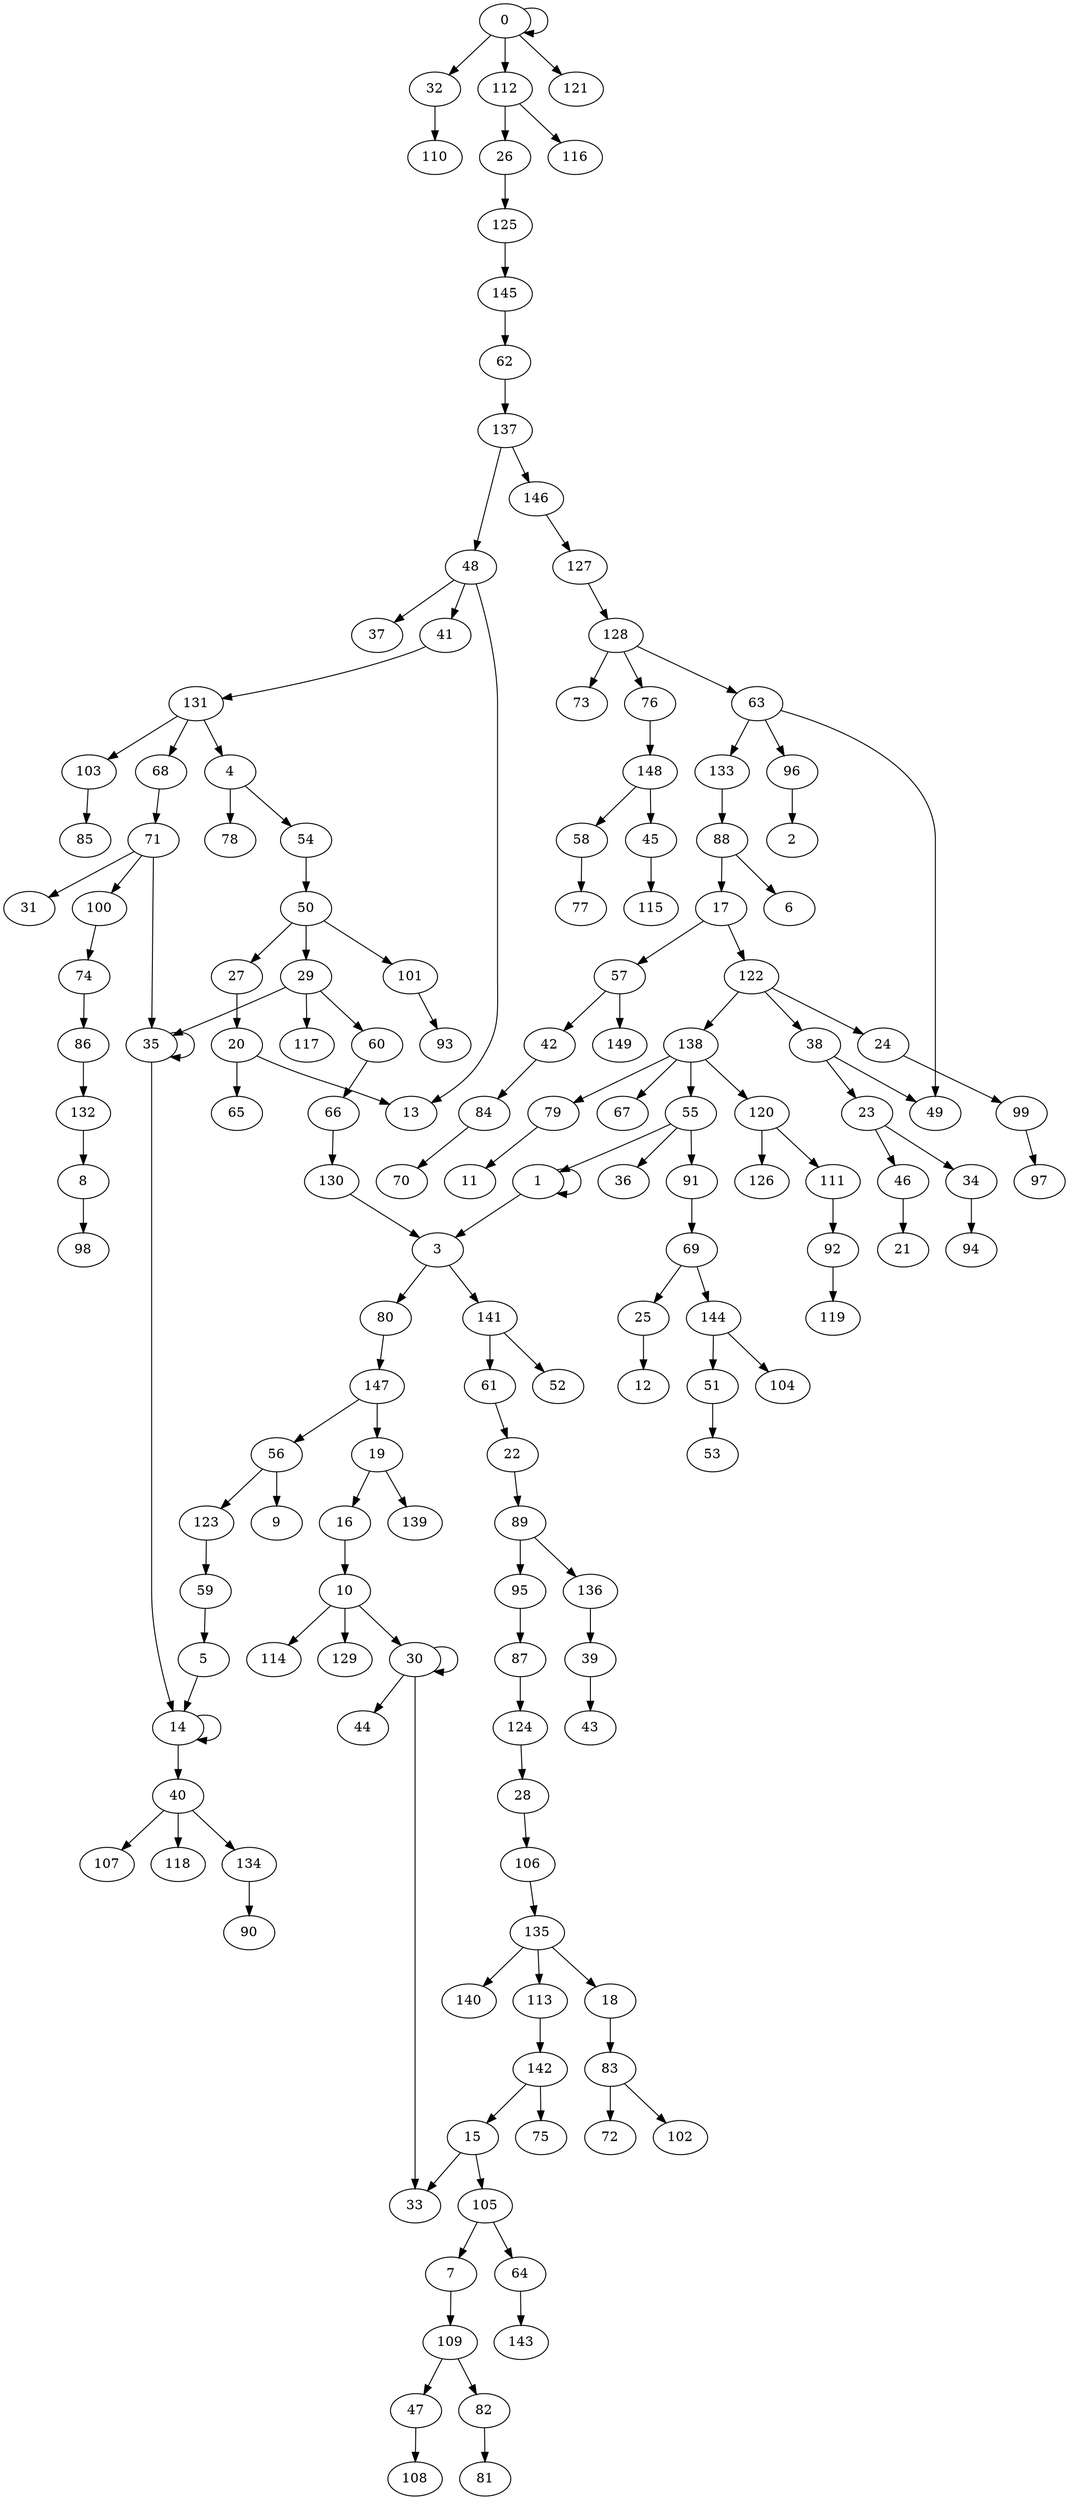 digraph {
	graph [bb="0,0,1136,2628"];
	node [label="\N"];
	0	[height=0.5,
		pos="513,2610",
		width=0.75];
	0 -> 0	[pos="e,532.9,2597.6 532.9,2622.4 545.69,2625.7 558,2621.5 558,2610 558,2601.6 551.5,2597.1 543.04,2596.6"];
	32	[height=0.5,
		pos="441,2538",
		width=0.75];
	0 -> 32	[pos="e,455.8,2553.4 498.43,2594.8 488.25,2584.9 474.48,2571.5 462.97,2560.4"];
	112	[height=0.5,
		pos="513,2538",
		width=0.75];
	0 -> 112	[pos="e,513,2556.1 513,2591.7 513,2584 513,2574.7 513,2566.1"];
	121	[height=0.5,
		pos="585,2538",
		width=0.75];
	0 -> 121	[pos="e,570.2,2553.4 527.57,2594.8 537.75,2584.9 551.52,2571.5 563.03,2560.4"];
	1	[height=0.5,
		pos="587,1386",
		width=0.75];
	1 -> 1	[pos="e,606.9,1373.6 606.9,1398.4 619.69,1401.7 632,1397.5 632,1386 632,1377.6 625.5,1373.1 617.04,1372.6"];
	3	[height=0.5,
		pos="410,1314",
		width=0.75];
	1 -> 3	[pos="e,433.68,1323.2 565.81,1374.6 560.98,1372.4 555.84,1370 551,1368 514.59,1352.6 472.01,1336.9 443.25,1326.6"];
	2	[height=0.5,
		pos="801,1746",
		width=0.75];
	80	[height=0.5,
		pos="371,1242",
		width=0.75];
	3 -> 80	[pos="e,380,1259.1 400.95,1296.8 396.18,1288.2 390.22,1277.5 384.87,1267.9"];
	141	[height=0.5,
		pos="448,1242",
		width=0.75];
	3 -> 141	[pos="e,439.23,1259.1 418.81,1296.8 423.42,1288.3 429.16,1277.7 434.32,1268.2"];
	4	[height=0.5,
		pos="230,1818",
		width=0.75];
	54	[height=0.5,
		pos="303,1746",
		width=0.75];
	4 -> 54	[pos="e,288.25,1761.1 244.77,1802.8 255.16,1792.9 269.24,1779.4 280.96,1768.1"];
	78	[height=0.5,
		pos="230,1746",
		width=0.75];
	4 -> 78	[pos="e,230,1764.1 230,1799.7 230,1792 230,1782.7 230,1774.1"];
	5	[height=0.5,
		pos="344,882",
		width=0.75];
	14	[height=0.5,
		pos="235,810",
		width=0.75];
	5 -> 14	[pos="e,253.77,823.05 325.01,868.81 307.66,857.67 281.81,841.06 262.26,828.5"];
	6	[height=0.5,
		pos="797,1674",
		width=0.75];
	7	[height=0.5,
		pos="192,234",
		width=0.75];
	109	[height=0.5,
		pos="192,162",
		width=0.75];
	7 -> 109	[pos="e,192,180.1 192,215.7 192,207.98 192,198.71 192,190.11"];
	8	[height=0.5,
		pos="73,1386",
		width=0.75];
	98	[height=0.5,
		pos="73,1314",
		width=0.75];
	8 -> 98	[pos="e,73,1332.1 73,1367.7 73,1360 73,1350.7 73,1342.1"];
	9	[height=0.5,
		pos="416,1026",
		width=0.75];
	10	[height=0.5,
		pos="200,954",
		width=0.75];
	30	[height=0.5,
		pos="72,882",
		width=0.75];
	10 -> 30	[pos="e,92.187,894.04 179.72,941.91 158.56,930.34 125.19,912.09 101.2,898.97"];
	114	[height=0.5,
		pos="272,882",
		width=0.75];
	10 -> 114	[pos="e,257.2,897.38 214.57,938.83 224.75,928.94 238.52,915.55 250.03,904.36"];
	129	[height=0.5,
		pos="200,882",
		width=0.75];
	10 -> 129	[pos="e,200,900.1 200,935.7 200,927.98 200,918.71 200,910.11"];
	11	[height=0.5,
		pos="515,1386",
		width=0.75];
	12	[height=0.5,
		pos="713,1170",
		width=0.75];
	13	[height=0.5,
		pos="453,1458",
		width=0.75];
	14 -> 14	[pos="e,254.9,797.57 254.9,822.43 267.69,825.68 280,821.53 280,810 280,801.62 273.5,797.14 265.04,796.56"];
	40	[height=0.5,
		pos="235,738",
		width=0.75];
	14 -> 40	[pos="e,235,756.1 235,791.7 235,783.98 235,774.71 235,766.11"];
	15	[height=0.5,
		pos="228,378",
		width=0.75];
	33	[height=0.5,
		pos="111,306",
		width=0.75];
	15 -> 33	[pos="e,130.65,318.75 208.42,365.28 189.52,353.98 160.71,336.74 139.31,323.94"];
	105	[height=0.5,
		pos="228,306",
		width=0.75];
	15 -> 105	[pos="e,228,324.1 228,359.7 228,351.98 228,342.71 228,334.11"];
	16	[height=0.5,
		pos="200,1026",
		width=0.75];
	16 -> 10	[pos="e,200,972.1 200,1007.7 200,999.98 200,990.71 200,982.11"];
	17	[height=0.5,
		pos="725,1674",
		width=0.75];
	57	[height=0.5,
		pos="670,1602",
		width=0.75];
	17 -> 57	[pos="e,681.91,1618.2 713.07,1657.8 705.79,1648.5 696.34,1636.5 688.15,1626.1"];
	122	[height=0.5,
		pos="839,1602",
		width=0.75];
	17 -> 122	[pos="e,819.57,1614.9 744.34,1661.1 762.6,1649.9 790.19,1633 810.89,1620.3"];
	18	[height=0.5,
		pos="412,522",
		width=0.75];
	83	[height=0.5,
		pos="412,450",
		width=0.75];
	18 -> 83	[pos="e,412,468.1 412,503.7 412,495.98 412,486.71 412,478.11"];
	19	[height=0.5,
		pos="272,1098",
		width=0.75];
	19 -> 16	[pos="e,214.8,1041.4 257.43,1082.8 247.25,1072.9 233.48,1059.5 221.97,1048.4"];
	139	[height=0.5,
		pos="272,1026",
		width=0.75];
	19 -> 139	[pos="e,272,1044.1 272,1079.7 272,1072 272,1062.7 272,1054.1"];
	20	[height=0.5,
		pos="235,1530",
		width=0.75];
	20 -> 13	[pos="e,430.27,1468.1 256.04,1518.3 260.89,1516 266.06,1513.8 271,1512 330.16,1490.5 348.03,1495.2 408,1476 412.12,1474.7 416.41,1473.2 \
420.64,1471.7"];
	65	[height=0.5,
		pos="235,1458",
		width=0.75];
	20 -> 65	[pos="e,235,1476.1 235,1511.7 235,1504 235,1494.7 235,1486.1"];
	21	[height=0.5,
		pos="965,1314",
		width=0.75];
	22	[height=0.5,
		pos="452,1098",
		width=0.75];
	89	[height=0.5,
		pos="488,1026",
		width=0.75];
	22 -> 89	[pos="e,479.7,1043.1 460.35,1080.8 464.71,1072.3 470.15,1061.7 475.04,1052.2"];
	23	[height=0.5,
		pos="929,1458",
		width=0.75];
	34	[height=0.5,
		pos="1037,1386",
		width=0.75];
	23 -> 34	[pos="e,1018.4,1399.1 947.81,1444.8 965,1433.7 990.62,1417.1 1010,1404.5"];
	46	[height=0.5,
		pos="965,1386",
		width=0.75];
	23 -> 46	[pos="e,956.7,1403.1 937.35,1440.8 941.71,1432.3 947.15,1421.7 952.04,1412.2"];
	24	[height=0.5,
		pos="1001,1530",
		width=0.75];
	99	[height=0.5,
		pos="1001,1458",
		width=0.75];
	24 -> 99	[pos="e,1001,1476.1 1001,1511.7 1001,1504 1001,1494.7 1001,1486.1"];
	25	[height=0.5,
		pos="713,1242",
		width=0.75];
	25 -> 12	[pos="e,713,1188.1 713,1223.7 713,1216 713,1206.7 713,1198.1"];
	26	[height=0.5,
		pos="513,2466",
		width=0.75];
	125	[height=0.5,
		pos="513,2394",
		width=0.75];
	26 -> 125	[pos="e,513,2412.1 513,2447.7 513,2440 513,2430.7 513,2422.1"];
	27	[height=0.5,
		pos="235,1602",
		width=0.75];
	27 -> 20	[pos="e,235,1548.1 235,1583.7 235,1576 235,1566.7 235,1558.1"];
	28	[height=0.5,
		pos="393,738",
		width=0.75];
	106	[height=0.5,
		pos="384,666",
		width=0.75];
	28 -> 106	[pos="e,386.22,684.28 390.82,720.05 389.83,712.35 388.63,703.03 387.52,694.36"];
	29	[height=0.5,
		pos="307,1602",
		width=0.75];
	35	[height=0.5,
		pos="145,1530",
		width=0.75];
	29 -> 35	[pos="e,167.43,1540.1 285.75,1590.8 280.92,1588.5 275.8,1586.1 271,1584 239.24,1569.8 202.55,1554.5 176.99,1544"];
	60	[height=0.5,
		pos="379,1530",
		width=0.75];
	29 -> 60	[pos="e,364.2,1545.4 321.57,1586.8 331.75,1576.9 345.52,1563.5 357.03,1552.4"];
	117	[height=0.5,
		pos="307,1530",
		width=0.75];
	29 -> 117	[pos="e,307,1548.1 307,1583.7 307,1576 307,1566.7 307,1558.1"];
	30 -> 30	[pos="e,91.895,869.57 91.895,894.43 104.69,897.68 117,893.53 117,882 117,873.62 110.5,869.14 102.04,868.56"];
	30 -> 33	[pos="e,103.29,323.64 72,863.95 72,837.29 72,784.11 72,739 72,739 72,739 72,449 72,407.33 87.808,361.16 99.295,333.11"];
	44	[height=0.5,
		pos="127,810",
		width=0.75];
	30 -> 44	[pos="e,115.09,826.16 83.934,865.81 91.214,856.55 100.66,844.52 108.85,834.09"];
	31	[height=0.5,
		pos="27,1674",
		width=0.75];
	110	[height=0.5,
		pos="441,2466",
		width=0.75];
	32 -> 110	[pos="e,441,2484.1 441,2519.7 441,2512 441,2502.7 441,2494.1"];
	94	[height=0.5,
		pos="1037,1314",
		width=0.75];
	34 -> 94	[pos="e,1037,1332.1 1037,1367.7 1037,1360 1037,1350.7 1037,1342.1"];
	35 -> 14	[pos="e,213.65,821.47 145,1512 145,1485.3 145,1432.1 145,1387 145,1387 145,1387 145,953 145,912.55 142.18,898.05 164,864 174.04,848.34 \
190.43,835.65 204.94,826.62"];
	35 -> 35	[pos="e,164.9,1517.6 164.9,1542.4 177.69,1545.7 190,1541.5 190,1530 190,1521.6 183.5,1517.1 175.04,1516.6"];
	36	[height=0.5,
		pos="677,1386",
		width=0.75];
	37	[height=0.5,
		pos="379,1962",
		width=0.75];
	38	[height=0.5,
		pos="929,1530",
		width=0.75];
	38 -> 23	[pos="e,929,1476.1 929,1511.7 929,1504 929,1494.7 929,1486.1"];
	49	[height=0.5,
		pos="1073,1458",
		width=0.75];
	38 -> 49	[pos="e,1051.7,1469.4 950.25,1518.7 974.6,1506.8 1014.7,1487.3 1042.4,1473.9"];
	39	[height=0.5,
		pos="488,882",
		width=0.75];
	43	[height=0.5,
		pos="488,810",
		width=0.75];
	39 -> 43	[pos="e,488,828.1 488,863.7 488,855.98 488,846.71 488,838.11"];
	107	[height=0.5,
		pos="307,666",
		width=0.75];
	40 -> 107	[pos="e,292.2,681.38 249.57,722.83 259.75,712.94 273.52,699.55 285.03,688.36"];
	118	[height=0.5,
		pos="163,666",
		width=0.75];
	40 -> 118	[pos="e,177.8,681.38 220.43,722.83 210.25,712.94 196.48,699.55 184.97,688.36"];
	134	[height=0.5,
		pos="235,666",
		width=0.75];
	40 -> 134	[pos="e,235,684.1 235,719.7 235,711.98 235,702.71 235,694.11"];
	41	[height=0.5,
		pos="451,1962",
		width=0.75];
	131	[height=0.5,
		pos="194,1890",
		width=0.75];
	41 -> 131	[pos="e,220.02,1895.4 430.37,1950.4 425.41,1948.1 420.09,1945.8 415,1944 351.43,1921.6 274.3,1905.5 230.01,1897.3"];
	42	[height=0.5,
		pos="586,1530",
		width=0.75];
	84	[height=0.5,
		pos="529,1458",
		width=0.75];
	42 -> 84	[pos="e,541.34,1474.2 573.63,1513.8 566.09,1504.5 556.3,1492.5 547.81,1482.1"];
	45	[height=0.5,
		pos="651,1746",
		width=0.75];
	115	[height=0.5,
		pos="651,1674",
		width=0.75];
	45 -> 115	[pos="e,651,1692.1 651,1727.7 651,1720 651,1710.7 651,1702.1"];
	46 -> 21	[pos="e,965,1332.1 965,1367.7 965,1360 965,1350.7 965,1342.1"];
	47	[height=0.5,
		pos="156,90",
		width=0.75];
	108	[height=0.5,
		pos="156,18",
		width=0.75];
	47 -> 108	[pos="e,156,36.104 156,71.697 156,63.983 156,54.712 156,46.112"];
	48	[height=0.5,
		pos="478,2034",
		width=0.75];
	48 -> 13	[pos="e,465.01,1474.4 483.53,2016.2 491.69,1989.8 506,1937 506,1891 506,1891 506,1891 506,1601 506,1560.6 502.39,1549.4 487,1512 482.82,\
1501.8 476.68,1491.5 470.77,1482.7"];
	48 -> 37	[pos="e,397.04,1975.8 459.84,2020.2 444.63,2009.4 422.71,1993.9 405.53,1981.8"];
	48 -> 41	[pos="e,457.54,1980 471.6,2016.4 468.49,2008.3 464.67,1998.4 461.17,1989.4"];
	50	[height=0.5,
		pos="303,1674",
		width=0.75];
	50 -> 27	[pos="e,249.07,1617.5 288.91,1658.5 279.43,1648.7 266.76,1635.7 256.08,1624.7"];
	50 -> 29	[pos="e,306.02,1620.1 303.99,1655.7 304.43,1648 304.96,1638.7 305.45,1630.1"];
	101	[height=0.5,
		pos="415,1602",
		width=0.75];
	50 -> 101	[pos="e,395.91,1614.9 322,1661.1 339.94,1649.9 367.05,1633 387.38,1620.3"];
	51	[height=0.5,
		pos="785,1170",
		width=0.75];
	53	[height=0.5,
		pos="785,1098",
		width=0.75];
	51 -> 53	[pos="e,785,1116.1 785,1151.7 785,1144 785,1134.7 785,1126.1"];
	52	[height=0.5,
		pos="520,1170",
		width=0.75];
	54 -> 50	[pos="e,303,1692.1 303,1727.7 303,1720 303,1710.7 303,1702.1"];
	55	[height=0.5,
		pos="748,1458",
		width=0.75];
	55 -> 1	[pos="e,609.7,1396.3 726.75,1446.8 721.91,1444.5 716.79,1442.1 712,1440 680.66,1426 644.52,1410.7 619.18,1400.2"];
	55 -> 36	[pos="e,691.69,1401.5 733.29,1442.5 723.39,1432.7 710.16,1419.7 699.01,1408.7"];
	91	[height=0.5,
		pos="749,1386",
		width=0.75];
	55 -> 91	[pos="e,748.76,1404.1 748.25,1439.7 748.36,1432 748.49,1422.7 748.61,1414.1"];
	56	[height=0.5,
		pos="362,1098",
		width=0.75];
	56 -> 9	[pos="e,404.05,1042.5 373.98,1081.5 380.98,1072.4 389.94,1060.8 397.79,1050.6"];
	123	[height=0.5,
		pos="344,1026",
		width=0.75];
	56 -> 123	[pos="e,348.32,1043.8 357.64,1080.1 355.61,1072.1 353.14,1062.5 350.86,1053.7"];
	57 -> 42	[pos="e,602.15,1544.5 653.8,1587.5 641.37,1577.1 624.01,1562.7 609.97,1551"];
	149	[height=0.5,
		pos="670,1530",
		width=0.75];
	57 -> 149	[pos="e,670,1548.1 670,1583.7 670,1576 670,1566.7 670,1558.1"];
	58	[height=0.5,
		pos="579,1746",
		width=0.75];
	77	[height=0.5,
		pos="579,1674",
		width=0.75];
	58 -> 77	[pos="e,579,1692.1 579,1727.7 579,1720 579,1710.7 579,1702.1"];
	59	[height=0.5,
		pos="344,954",
		width=0.75];
	59 -> 5	[pos="e,344,900.1 344,935.7 344,927.98 344,918.71 344,910.11"];
	66	[height=0.5,
		pos="372,1458",
		width=0.75];
	60 -> 66	[pos="e,373.71,1476.1 377.27,1511.7 376.5,1504 375.57,1494.7 374.71,1486.1"];
	61	[height=0.5,
		pos="448,1170",
		width=0.75];
	61 -> 22	[pos="e,451.02,1116.1 448.99,1151.7 449.43,1144 449.96,1134.7 450.45,1126.1"];
	62	[height=0.5,
		pos="513,2250",
		width=0.75];
	137	[height=0.5,
		pos="513,2178",
		width=0.75];
	62 -> 137	[pos="e,513,2196.1 513,2231.7 513,2224 513,2214.7 513,2206.1"];
	63	[height=0.5,
		pos="765,1890",
		width=0.75];
	63 -> 49	[pos="e,1071.2,1476 792.06,1888.5 865.66,1885.7 1064,1866.8 1064,1747 1064,1747 1064,1747 1064,1601 1064,1560.9 1067.6,1514.6 1070.3,1486"];
	96	[height=0.5,
		pos="801,1818",
		width=0.75];
	63 -> 96	[pos="e,792.7,1835.1 773.35,1872.8 777.71,1864.3 783.15,1853.7 788.04,1844.2"];
	133	[height=0.5,
		pos="729,1818",
		width=0.75];
	63 -> 133	[pos="e,737.3,1835.1 756.65,1872.8 752.29,1864.3 746.85,1853.7 741.96,1844.2"];
	64	[height=0.5,
		pos="264,234",
		width=0.75];
	143	[height=0.5,
		pos="264,162",
		width=0.75];
	64 -> 143	[pos="e,264,180.1 264,215.7 264,207.98 264,198.71 264,190.11"];
	130	[height=0.5,
		pos="371,1386",
		width=0.75];
	66 -> 130	[pos="e,371.24,1404.1 371.75,1439.7 371.64,1432 371.51,1422.7 371.39,1414.1"];
	67	[height=0.5,
		pos="676,1458",
		width=0.75];
	68	[height=0.5,
		pos="157,1818",
		width=0.75];
	71	[height=0.5,
		pos="154,1746",
		width=0.75];
	68 -> 71	[pos="e,154.73,1764.1 156.26,1799.7 155.93,1792 155.53,1782.7 155.16,1774.1"];
	69	[height=0.5,
		pos="749,1314",
		width=0.75];
	69 -> 25	[pos="e,721.3,1259.1 740.65,1296.8 736.29,1288.3 730.85,1277.7 725.96,1268.2"];
	144	[height=0.5,
		pos="785,1242",
		width=0.75];
	69 -> 144	[pos="e,776.7,1259.1 757.35,1296.8 761.71,1288.3 767.15,1277.7 772.04,1268.2"];
	70	[height=0.5,
		pos="443,1386",
		width=0.75];
	71 -> 31	[pos="e,47.45,1686.3 133.88,1733.9 113.01,1722.4 80.162,1704.3 56.388,1691.2"];
	71 -> 35	[pos="e,145.72,1548.2 153.28,1727.8 151.72,1690.8 148.04,1603.2 146.15,1558.4"];
	100	[height=0.5,
		pos="99,1674",
		width=0.75];
	71 -> 100	[pos="e,110.91,1690.2 142.07,1729.8 134.79,1720.5 125.34,1708.5 117.15,1698.1"];
	72	[height=0.5,
		pos="389,378",
		width=0.75];
	73	[height=0.5,
		pos="576,1890",
		width=0.75];
	74	[height=0.5,
		pos="81,1602",
		width=0.75];
	86	[height=0.5,
		pos="73,1530",
		width=0.75];
	74 -> 86	[pos="e,74.955,1548.1 79.022,1583.7 78.141,1576 77.081,1566.7 76.099,1558.1"];
	75	[height=0.5,
		pos="311,378",
		width=0.75];
	76	[height=0.5,
		pos="648,1890",
		width=0.75];
	148	[height=0.5,
		pos="648,1818",
		width=0.75];
	76 -> 148	[pos="e,648,1836.1 648,1871.7 648,1864 648,1854.7 648,1846.1"];
	79	[height=0.5,
		pos="603,1458",
		width=0.75];
	79 -> 11	[pos="e,531.62,1400.2 586.03,1443.5 572.92,1433.1 554.59,1418.5 539.83,1406.7"];
	147	[height=0.5,
		pos="362,1170",
		width=0.75];
	80 -> 147	[pos="e,364.22,1188.3 368.82,1224.1 367.83,1216.3 366.63,1207 365.52,1198.4"];
	81	[height=0.5,
		pos="228,18",
		width=0.75];
	82	[height=0.5,
		pos="228,90",
		width=0.75];
	82 -> 81	[pos="e,228,36.104 228,71.697 228,63.983 228,54.712 228,46.112"];
	83 -> 72	[pos="e,394.52,395.79 406.43,432.05 403.8,424.06 400.61,414.33 397.67,405.4"];
	102	[height=0.5,
		pos="461,378",
		width=0.75];
	83 -> 102	[pos="e,450.16,394.49 422.87,433.46 429.16,424.49 437.19,413.02 444.26,402.92"];
	84 -> 70	[pos="e,459.53,1400.5 512.42,1443.5 499.69,1433.1 481.91,1418.7 467.54,1407"];
	85	[height=0.5,
		pos="82,1746",
		width=0.75];
	132	[height=0.5,
		pos="73,1458",
		width=0.75];
	86 -> 132	[pos="e,73,1476.1 73,1511.7 73,1504 73,1494.7 73,1486.1"];
	87	[height=0.5,
		pos="416,882",
		width=0.75];
	124	[height=0.5,
		pos="411,810",
		width=0.75];
	87 -> 124	[pos="e,412.22,828.1 414.76,863.7 414.21,855.98 413.55,846.71 412.94,838.11"];
	88	[height=0.5,
		pos="729,1746",
		width=0.75];
	88 -> 6	[pos="e,782.93,1689.5 743.09,1730.5 752.57,1720.7 765.24,1707.7 775.92,1696.7"];
	88 -> 17	[pos="e,725.98,1692.1 728.01,1727.7 727.57,1720 727.04,1710.7 726.55,1702.1"];
	95	[height=0.5,
		pos="416,954",
		width=0.75];
	89 -> 95	[pos="e,430.8,969.38 473.43,1010.8 463.25,1000.9 449.48,987.55 437.97,976.36"];
	136	[height=0.5,
		pos="488,954",
		width=0.75];
	89 -> 136	[pos="e,488,972.1 488,1007.7 488,999.98 488,990.71 488,982.11"];
	90	[height=0.5,
		pos="235,594",
		width=0.75];
	91 -> 69	[pos="e,749,1332.1 749,1367.7 749,1360 749,1350.7 749,1342.1"];
	92	[height=0.5,
		pos="893,1314",
		width=0.75];
	119	[height=0.5,
		pos="893,1242",
		width=0.75];
	92 -> 119	[pos="e,893,1260.1 893,1295.7 893,1288 893,1278.7 893,1270.1"];
	93	[height=0.5,
		pos="451,1530",
		width=0.75];
	95 -> 87	[pos="e,416,900.1 416,935.7 416,927.98 416,918.71 416,910.11"];
	96 -> 2	[pos="e,801,1764.1 801,1799.7 801,1792 801,1782.7 801,1774.1"];
	97	[height=0.5,
		pos="1109,1386",
		width=0.75];
	99 -> 97	[pos="e,1090.4,1399.1 1019.8,1444.8 1037,1433.7 1062.6,1417.1 1082,1404.5"];
	100 -> 74	[pos="e,85.317,1619.8 94.643,1656.1 92.609,1648.1 90.139,1638.5 87.863,1629.7"];
	101 -> 93	[pos="e,442.7,1547.1 423.35,1584.8 427.71,1576.3 433.15,1565.7 438.04,1556.2"];
	103	[height=0.5,
		pos="83,1818",
		width=0.75];
	103 -> 85	[pos="e,82.244,1764.1 82.753,1799.7 82.643,1792 82.51,1782.7 82.387,1774.1"];
	104	[height=0.5,
		pos="857,1170",
		width=0.75];
	105 -> 7	[pos="e,200.3,251.15 219.65,288.76 215.29,280.28 209.85,269.71 204.96,260.2"];
	105 -> 64	[pos="e,255.7,251.15 236.35,288.76 240.71,280.28 246.15,269.71 251.04,260.2"];
	135	[height=0.5,
		pos="343,594",
		width=0.75];
	106 -> 135	[pos="e,352.46,611.15 374.49,648.76 369.47,640.19 363.2,629.49 357.58,619.9"];
	109 -> 47	[pos="e,164.3,107.15 183.65,144.76 179.29,136.28 173.85,125.71 168.96,116.2"];
	109 -> 82	[pos="e,219.7,107.15 200.35,144.76 204.71,136.28 210.15,125.71 215.04,116.2"];
	111	[height=0.5,
		pos="893,1386",
		width=0.75];
	111 -> 92	[pos="e,893,1332.1 893,1367.7 893,1360 893,1350.7 893,1342.1"];
	112 -> 26	[pos="e,513,2484.1 513,2519.7 513,2512 513,2502.7 513,2494.1"];
	116	[height=0.5,
		pos="585,2466",
		width=0.75];
	112 -> 116	[pos="e,570.2,2481.4 527.57,2522.8 537.75,2512.9 551.52,2499.5 563.03,2488.4"];
	113	[height=0.5,
		pos="340,522",
		width=0.75];
	142	[height=0.5,
		pos="311,450",
		width=0.75];
	113 -> 142	[pos="e,317.82,467.47 333.13,504.41 329.73,496.22 325.56,486.14 321.75,476.95"];
	120	[height=0.5,
		pos="821,1458",
		width=0.75];
	120 -> 111	[pos="e,878.2,1401.4 835.57,1442.8 845.75,1432.9 859.52,1419.5 871.03,1408.4"];
	126	[height=0.5,
		pos="821,1386",
		width=0.75];
	120 -> 126	[pos="e,821,1404.1 821,1439.7 821,1432 821,1422.7 821,1414.1"];
	122 -> 24	[pos="e,979.75,1541.2 861.43,1591.9 886.73,1581.6 929.02,1564.1 965,1548 966.8,1547.2 968.64,1546.4 970.5,1545.5"];
	122 -> 38	[pos="e,912.15,1544.1 855.93,1587.8 869.5,1577.3 888.76,1562.3 904.09,1550.4"];
	138	[height=0.5,
		pos="748,1530",
		width=0.75];
	122 -> 138	[pos="e,765.04,1544.1 821.88,1587.8 808.16,1577.3 788.69,1562.3 773.18,1550.4"];
	123 -> 59	[pos="e,344,972.1 344,1007.7 344,999.98 344,990.71 344,982.11"];
	124 -> 28	[pos="e,397.32,755.79 406.64,792.05 404.61,784.14 402.14,774.54 399.86,765.69"];
	145	[height=0.5,
		pos="513,2322",
		width=0.75];
	125 -> 145	[pos="e,513,2340.1 513,2375.7 513,2368 513,2358.7 513,2350.1"];
	127	[height=0.5,
		pos="573,2034",
		width=0.75];
	128	[height=0.5,
		pos="597,1962",
		width=0.75];
	127 -> 128	[pos="e,591.24,1979.8 578.81,2016.1 581.55,2008.1 584.89,1998.3 587.95,1989.4"];
	128 -> 63	[pos="e,742.6,1900.3 619.31,1951.7 648.55,1939.5 700.03,1918.1 733.31,1904.2"];
	128 -> 73	[pos="e,581.04,1907.8 591.92,1944.1 589.52,1936.1 586.6,1926.3 583.92,1917.4"];
	128 -> 76	[pos="e,636.71,1906.5 608.32,1945.5 614.92,1936.4 623.38,1924.8 630.8,1914.6"];
	130 -> 3	[pos="e,401,1331.1 380.05,1368.8 384.82,1360.2 390.78,1349.5 396.13,1339.9"];
	131 -> 4	[pos="e,221.7,1835.1 202.35,1872.8 206.71,1864.3 212.15,1853.7 217.04,1844.2"];
	131 -> 68	[pos="e,165.54,1835.1 185.42,1872.8 180.94,1864.3 175.35,1853.7 170.32,1844.2"];
	131 -> 103	[pos="e,102.2,1831.1 174.92,1877 157.29,1865.8 130.88,1849.2 110.88,1836.6"];
	132 -> 8	[pos="e,73,1404.1 73,1439.7 73,1432 73,1422.7 73,1414.1"];
	133 -> 88	[pos="e,729,1764.1 729,1799.7 729,1792 729,1782.7 729,1774.1"];
	134 -> 90	[pos="e,235,612.1 235,647.7 235,639.98 235,630.71 235,622.11"];
	135 -> 18	[pos="e,397.72,537.49 357.3,578.5 366.92,568.73 379.78,555.69 390.61,544.7"];
	135 -> 113	[pos="e,340.73,540.1 342.26,575.7 341.93,567.98 341.53,558.71 341.16,550.11"];
	140	[height=0.5,
		pos="268,522",
		width=0.75];
	135 -> 140	[pos="e,283.15,537.14 327.82,578.83 317.15,568.87 302.68,555.37 290.65,544.14"];
	136 -> 39	[pos="e,488,900.1 488,935.7 488,927.98 488,918.71 488,910.11"];
	137 -> 48	[pos="e,482.15,2051.8 508.85,2160.2 502.85,2135.8 491.7,2090.6 484.57,2061.7"];
	146	[height=0.5,
		pos="545,2106",
		width=0.75];
	137 -> 146	[pos="e,537.47,2123.5 520.58,2160.4 524.37,2152.1 529.03,2141.9 533.27,2132.7"];
	138 -> 55	[pos="e,748,1476.1 748,1511.7 748,1504 748,1494.7 748,1486.1"];
	138 -> 67	[pos="e,690.8,1473.4 733.43,1514.8 723.25,1504.9 709.48,1491.5 697.97,1480.4"];
	138 -> 79	[pos="e,624.48,1469.4 726.6,1518.7 702.08,1506.8 661.69,1487.3 633.78,1473.9"];
	138 -> 120	[pos="e,806.25,1473.1 762.77,1514.8 773.16,1504.9 787.24,1491.4 798.96,1480.1"];
	141 -> 52	[pos="e,505.2,1185.4 462.57,1226.8 472.75,1216.9 486.52,1203.5 498.03,1192.4"];
	141 -> 61	[pos="e,448,1188.1 448,1223.7 448,1216 448,1206.7 448,1198.1"];
	142 -> 15	[pos="e,244.08,392.56 294.6,435.17 282.36,424.85 265.45,410.58 251.73,399.01"];
	142 -> 75	[pos="e,311,396.1 311,431.7 311,423.98 311,414.71 311,406.11"];
	144 -> 51	[pos="e,785,1188.1 785,1223.7 785,1216 785,1206.7 785,1198.1"];
	144 -> 104	[pos="e,842.2,1185.4 799.57,1226.8 809.75,1216.9 823.52,1203.5 835.03,1192.4"];
	145 -> 62	[pos="e,513,2268.1 513,2303.7 513,2296 513,2286.7 513,2278.1"];
	146 -> 127	[pos="e,566.41,2051.5 551.64,2088.4 554.91,2080.2 558.94,2070.1 562.62,2061"];
	147 -> 19	[pos="e,288.85,1112.1 345.07,1155.8 331.5,1145.3 312.24,1130.3 296.91,1118.4"];
	147 -> 56	[pos="e,362,1116.1 362,1151.7 362,1144 362,1134.7 362,1126.1"];
	148 -> 45	[pos="e,650.27,1764.1 648.74,1799.7 649.07,1792 649.47,1782.7 649.84,1774.1"];
	148 -> 58	[pos="e,593.28,1761.5 633.7,1802.5 624.08,1792.7 611.22,1779.7 600.39,1768.7"];
}
